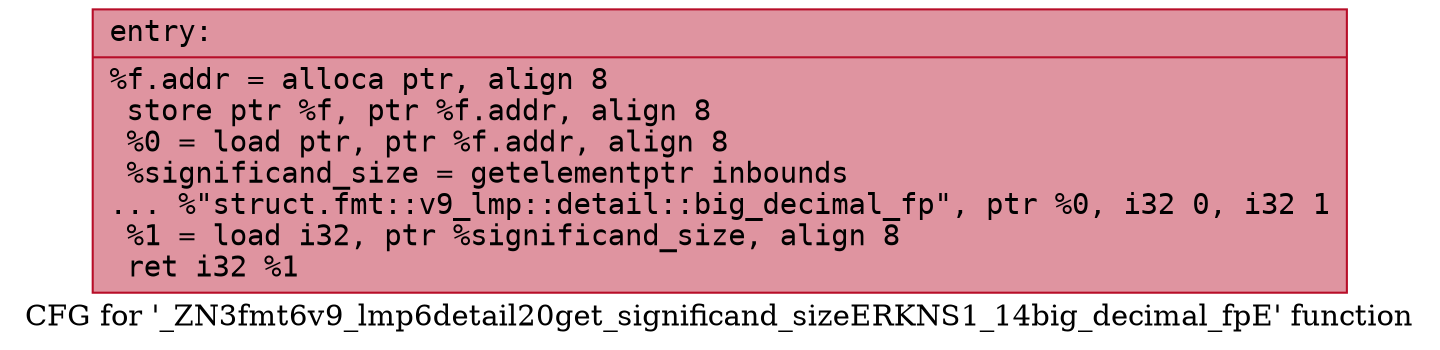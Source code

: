 digraph "CFG for '_ZN3fmt6v9_lmp6detail20get_significand_sizeERKNS1_14big_decimal_fpE' function" {
	label="CFG for '_ZN3fmt6v9_lmp6detail20get_significand_sizeERKNS1_14big_decimal_fpE' function";

	Node0x556bfecb4c40 [shape=record,color="#b70d28ff", style=filled, fillcolor="#b70d2870" fontname="Courier",label="{entry:\l|  %f.addr = alloca ptr, align 8\l  store ptr %f, ptr %f.addr, align 8\l  %0 = load ptr, ptr %f.addr, align 8\l  %significand_size = getelementptr inbounds\l... %\"struct.fmt::v9_lmp::detail::big_decimal_fp\", ptr %0, i32 0, i32 1\l  %1 = load i32, ptr %significand_size, align 8\l  ret i32 %1\l}"];
}
